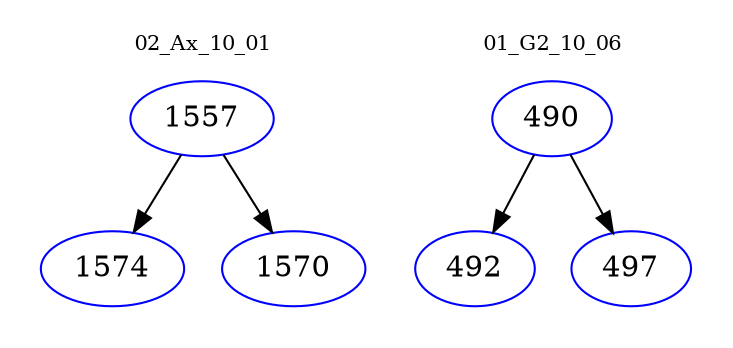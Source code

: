 digraph{
subgraph cluster_0 {
color = white
label = "02_Ax_10_01";
fontsize=10;
T0_1557 [label="1557", color="blue"]
T0_1557 -> T0_1574 [color="black"]
T0_1574 [label="1574", color="blue"]
T0_1557 -> T0_1570 [color="black"]
T0_1570 [label="1570", color="blue"]
}
subgraph cluster_1 {
color = white
label = "01_G2_10_06";
fontsize=10;
T1_490 [label="490", color="blue"]
T1_490 -> T1_492 [color="black"]
T1_492 [label="492", color="blue"]
T1_490 -> T1_497 [color="black"]
T1_497 [label="497", color="blue"]
}
}
